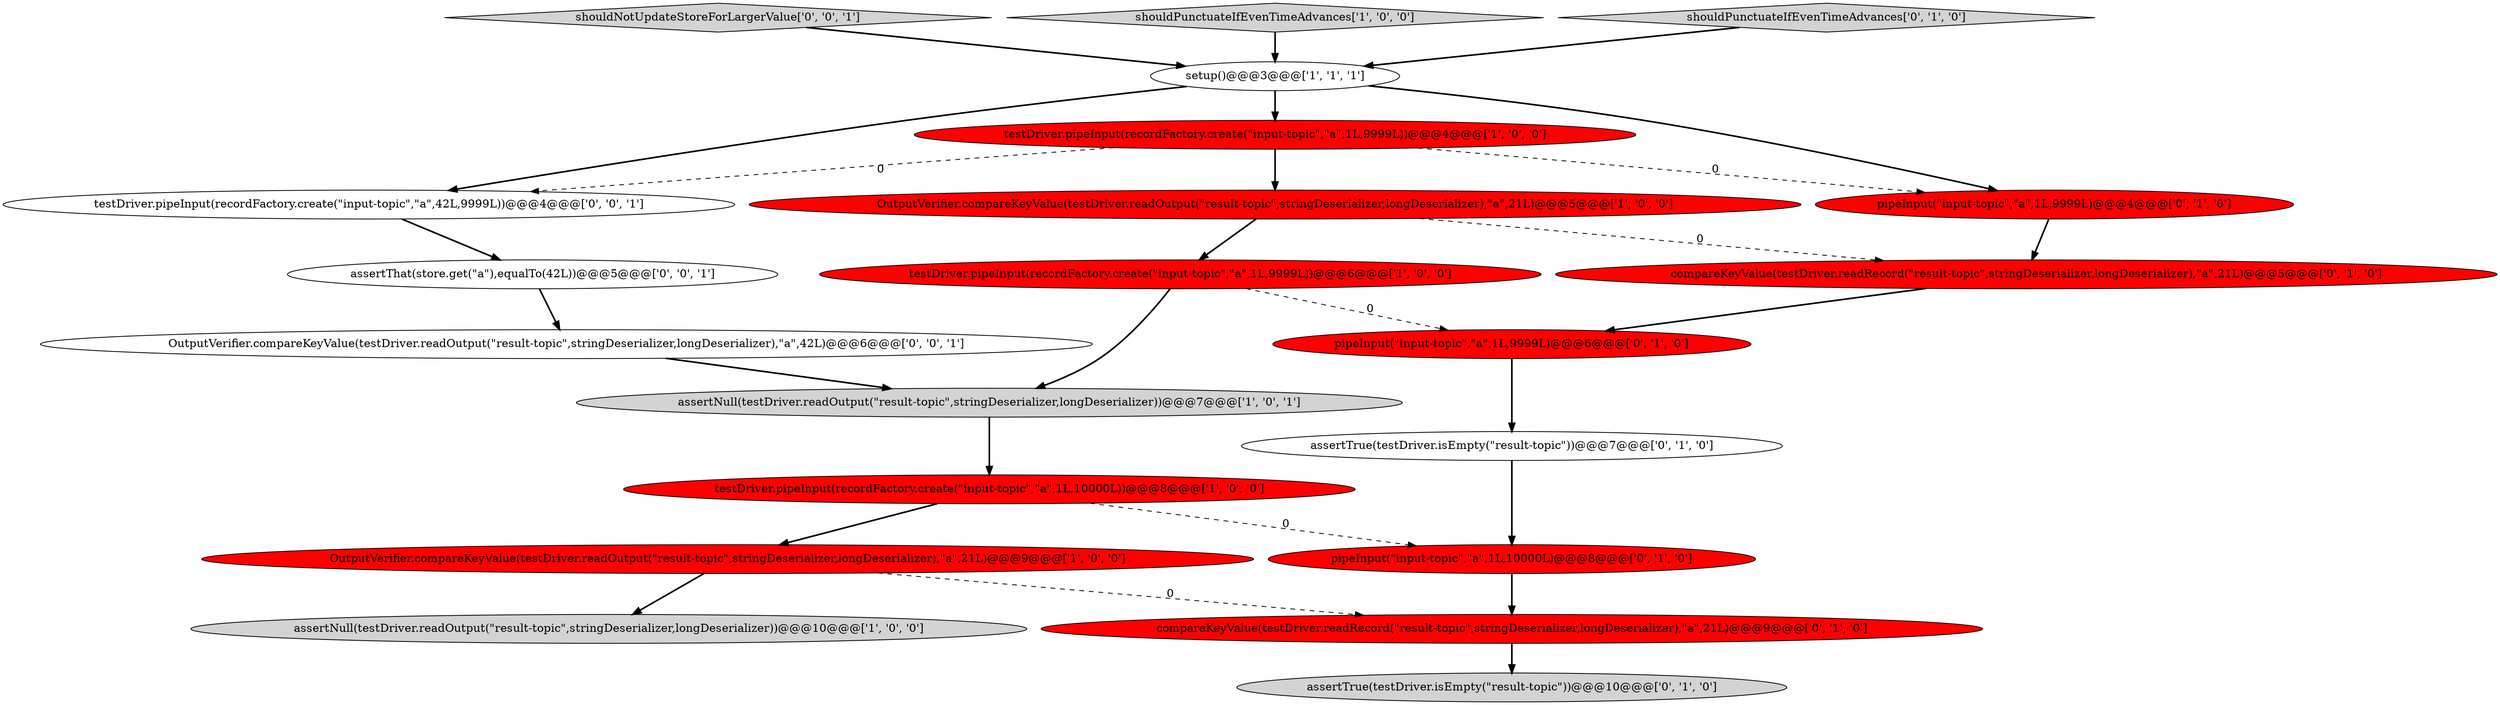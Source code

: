 digraph {
15 [style = filled, label = "assertTrue(testDriver.isEmpty(\"result-topic\"))@@@10@@@['0', '1', '0']", fillcolor = lightgray, shape = ellipse image = "AAA0AAABBB2BBB"];
5 [style = filled, label = "testDriver.pipeInput(recordFactory.create(\"input-topic\",\"a\",1L,10000L))@@@8@@@['1', '0', '0']", fillcolor = red, shape = ellipse image = "AAA1AAABBB1BBB"];
11 [style = filled, label = "compareKeyValue(testDriver.readRecord(\"result-topic\",stringDeserializer,longDeserializer),\"a\",21L)@@@5@@@['0', '1', '0']", fillcolor = red, shape = ellipse image = "AAA1AAABBB2BBB"];
17 [style = filled, label = "testDriver.pipeInput(recordFactory.create(\"input-topic\",\"a\",42L,9999L))@@@4@@@['0', '0', '1']", fillcolor = white, shape = ellipse image = "AAA0AAABBB3BBB"];
19 [style = filled, label = "shouldNotUpdateStoreForLargerValue['0', '0', '1']", fillcolor = lightgray, shape = diamond image = "AAA0AAABBB3BBB"];
4 [style = filled, label = "assertNull(testDriver.readOutput(\"result-topic\",stringDeserializer,longDeserializer))@@@7@@@['1', '0', '1']", fillcolor = lightgray, shape = ellipse image = "AAA0AAABBB1BBB"];
12 [style = filled, label = "pipeInput(\"input-topic\",\"a\",1L,9999L)@@@6@@@['0', '1', '0']", fillcolor = red, shape = ellipse image = "AAA1AAABBB2BBB"];
1 [style = filled, label = "setup()@@@3@@@['1', '1', '1']", fillcolor = white, shape = ellipse image = "AAA0AAABBB1BBB"];
6 [style = filled, label = "shouldPunctuateIfEvenTimeAdvances['1', '0', '0']", fillcolor = lightgray, shape = diamond image = "AAA0AAABBB1BBB"];
2 [style = filled, label = "testDriver.pipeInput(recordFactory.create(\"input-topic\",\"a\",1L,9999L))@@@4@@@['1', '0', '0']", fillcolor = red, shape = ellipse image = "AAA1AAABBB1BBB"];
9 [style = filled, label = "shouldPunctuateIfEvenTimeAdvances['0', '1', '0']", fillcolor = lightgray, shape = diamond image = "AAA0AAABBB2BBB"];
3 [style = filled, label = "testDriver.pipeInput(recordFactory.create(\"input-topic\",\"a\",1L,9999L))@@@6@@@['1', '0', '0']", fillcolor = red, shape = ellipse image = "AAA1AAABBB1BBB"];
14 [style = filled, label = "pipeInput(\"input-topic\",\"a\",1L,9999L)@@@4@@@['0', '1', '0']", fillcolor = red, shape = ellipse image = "AAA1AAABBB2BBB"];
8 [style = filled, label = "assertNull(testDriver.readOutput(\"result-topic\",stringDeserializer,longDeserializer))@@@10@@@['1', '0', '0']", fillcolor = lightgray, shape = ellipse image = "AAA0AAABBB1BBB"];
18 [style = filled, label = "OutputVerifier.compareKeyValue(testDriver.readOutput(\"result-topic\",stringDeserializer,longDeserializer),\"a\",42L)@@@6@@@['0', '0', '1']", fillcolor = white, shape = ellipse image = "AAA0AAABBB3BBB"];
10 [style = filled, label = "assertTrue(testDriver.isEmpty(\"result-topic\"))@@@7@@@['0', '1', '0']", fillcolor = white, shape = ellipse image = "AAA0AAABBB2BBB"];
0 [style = filled, label = "OutputVerifier.compareKeyValue(testDriver.readOutput(\"result-topic\",stringDeserializer,longDeserializer),\"a\",21L)@@@5@@@['1', '0', '0']", fillcolor = red, shape = ellipse image = "AAA1AAABBB1BBB"];
16 [style = filled, label = "compareKeyValue(testDriver.readRecord(\"result-topic\",stringDeserializer,longDeserializer),\"a\",21L)@@@9@@@['0', '1', '0']", fillcolor = red, shape = ellipse image = "AAA1AAABBB2BBB"];
13 [style = filled, label = "pipeInput(\"input-topic\",\"a\",1L,10000L)@@@8@@@['0', '1', '0']", fillcolor = red, shape = ellipse image = "AAA1AAABBB2BBB"];
7 [style = filled, label = "OutputVerifier.compareKeyValue(testDriver.readOutput(\"result-topic\",stringDeserializer,longDeserializer),\"a\",21L)@@@9@@@['1', '0', '0']", fillcolor = red, shape = ellipse image = "AAA1AAABBB1BBB"];
20 [style = filled, label = "assertThat(store.get(\"a\"),equalTo(42L))@@@5@@@['0', '0', '1']", fillcolor = white, shape = ellipse image = "AAA0AAABBB3BBB"];
5->13 [style = dashed, label="0"];
0->3 [style = bold, label=""];
16->15 [style = bold, label=""];
7->16 [style = dashed, label="0"];
11->12 [style = bold, label=""];
0->11 [style = dashed, label="0"];
7->8 [style = bold, label=""];
2->17 [style = dashed, label="0"];
3->4 [style = bold, label=""];
13->16 [style = bold, label=""];
1->17 [style = bold, label=""];
20->18 [style = bold, label=""];
6->1 [style = bold, label=""];
19->1 [style = bold, label=""];
2->0 [style = bold, label=""];
12->10 [style = bold, label=""];
3->12 [style = dashed, label="0"];
18->4 [style = bold, label=""];
2->14 [style = dashed, label="0"];
10->13 [style = bold, label=""];
5->7 [style = bold, label=""];
1->14 [style = bold, label=""];
1->2 [style = bold, label=""];
9->1 [style = bold, label=""];
14->11 [style = bold, label=""];
4->5 [style = bold, label=""];
17->20 [style = bold, label=""];
}
